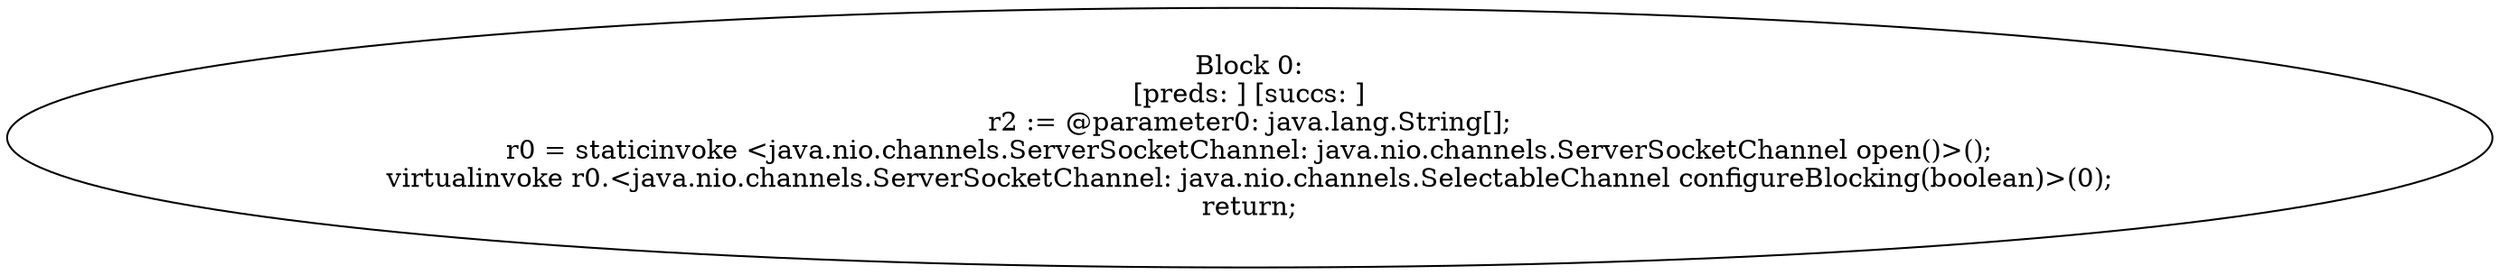 digraph "unitGraph" {
    "Block 0:
[preds: ] [succs: ]
r2 := @parameter0: java.lang.String[];
r0 = staticinvoke <java.nio.channels.ServerSocketChannel: java.nio.channels.ServerSocketChannel open()>();
virtualinvoke r0.<java.nio.channels.ServerSocketChannel: java.nio.channels.SelectableChannel configureBlocking(boolean)>(0);
return;
"
}
